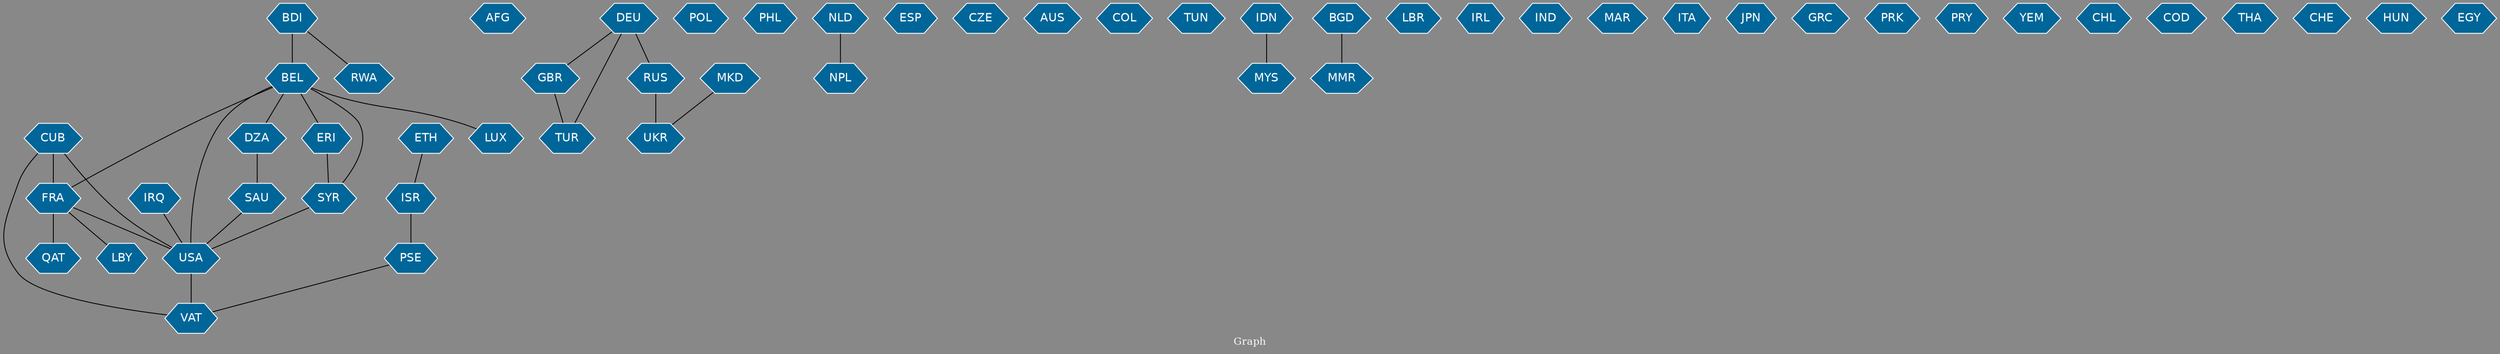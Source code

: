 // Countries together in item graph
graph {
	graph [bgcolor="#888888" fontcolor=white fontsize=12 label="Graph" outputorder=edgesfirst overlap=prism]
	node [color=white fillcolor="#006699" fontcolor=white fontname=Helvetica shape=hexagon style=filled]
	edge [arrowhead=open color=black fontcolor=white fontname=Courier fontsize=12]
		FRA [label=FRA]
		CUB [label=CUB]
		AFG [label=AFG]
		USA [label=USA]
		GBR [label=GBR]
		POL [label=POL]
		PHL [label=PHL]
		LUX [label=LUX]
		BEL [label=BEL]
		TUR [label=TUR]
		BDI [label=BDI]
		NPL [label=NPL]
		ESP [label=ESP]
		CZE [label=CZE]
		ISR [label=ISR]
		NLD [label=NLD]
		AUS [label=AUS]
		DEU [label=DEU]
		COL [label=COL]
		LBY [label=LBY]
		RUS [label=RUS]
		TUN [label=TUN]
		UKR [label=UKR]
		IDN [label=IDN]
		MYS [label=MYS]
		BGD [label=BGD]
		MMR [label=MMR]
		PSE [label=PSE]
		SYR [label=SYR]
		LBR [label=LBR]
		IRL [label=IRL]
		IND [label=IND]
		MAR [label=MAR]
		ITA [label=ITA]
		JPN [label=JPN]
		IRQ [label=IRQ]
		GRC [label=GRC]
		PRK [label=PRK]
		MKD [label=MKD]
		DZA [label=DZA]
		SAU [label=SAU]
		QAT [label=QAT]
		VAT [label=VAT]
		PRY [label=PRY]
		YEM [label=YEM]
		CHL [label=CHL]
		COD [label=COD]
		RWA [label=RWA]
		ERI [label=ERI]
		THA [label=THA]
		ETH [label=ETH]
		CHE [label=CHE]
		HUN [label=HUN]
		EGY [label=EGY]
			FRA -- USA [weight=1]
			SYR -- USA [weight=1]
			IDN -- MYS [weight=4]
			ISR -- PSE [weight=4]
			DEU -- RUS [weight=2]
			BGD -- MMR [weight=1]
			CUB -- FRA [weight=3]
			USA -- VAT [weight=1]
			IRQ -- USA [weight=2]
			BDI -- RWA [weight=1]
			BEL -- ERI [weight=1]
			FRA -- LBY [weight=1]
			BEL -- USA [weight=2]
			GBR -- TUR [weight=1]
			DZA -- SAU [weight=1]
			BEL -- SYR [weight=1]
			DEU -- TUR [weight=1]
			MKD -- UKR [weight=1]
			PSE -- VAT [weight=1]
			BEL -- DZA [weight=1]
			FRA -- QAT [weight=1]
			CUB -- VAT [weight=1]
			RUS -- UKR [weight=2]
			BEL -- FRA [weight=1]
			ETH -- ISR [weight=1]
			CUB -- USA [weight=2]
			DEU -- GBR [weight=1]
			ERI -- SYR [weight=1]
			BEL -- LUX [weight=2]
			NLD -- NPL [weight=1]
			BDI -- BEL [weight=3]
			SAU -- USA [weight=1]
}